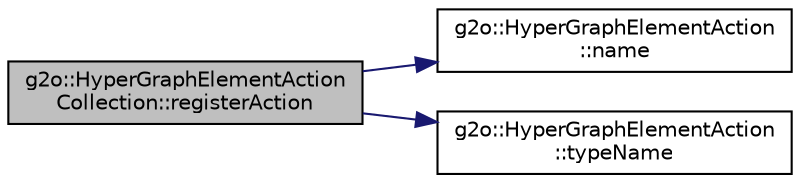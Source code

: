 digraph "g2o::HyperGraphElementActionCollection::registerAction"
{
  edge [fontname="Helvetica",fontsize="10",labelfontname="Helvetica",labelfontsize="10"];
  node [fontname="Helvetica",fontsize="10",shape=record];
  rankdir="LR";
  Node2 [label="g2o::HyperGraphElementAction\lCollection::registerAction",height=0.2,width=0.4,color="black", fillcolor="grey75", style="filled", fontcolor="black"];
  Node2 -> Node3 [color="midnightblue",fontsize="10",style="solid",fontname="Helvetica"];
  Node3 [label="g2o::HyperGraphElementAction\l::name",height=0.2,width=0.4,color="black", fillcolor="white", style="filled",URL="$classg2o_1_1_hyper_graph_element_action.html#aee0238f29b377b432c61e842ba6327ac",tooltip="returns the name of an action, e.g \"draw\" "];
  Node2 -> Node4 [color="midnightblue",fontsize="10",style="solid",fontname="Helvetica"];
  Node4 [label="g2o::HyperGraphElementAction\l::typeName",height=0.2,width=0.4,color="black", fillcolor="white", style="filled",URL="$classg2o_1_1_hyper_graph_element_action.html#ae8c48d4b811320516bd5b0ef663190e3",tooltip="returns the typeid name of the action "];
}
